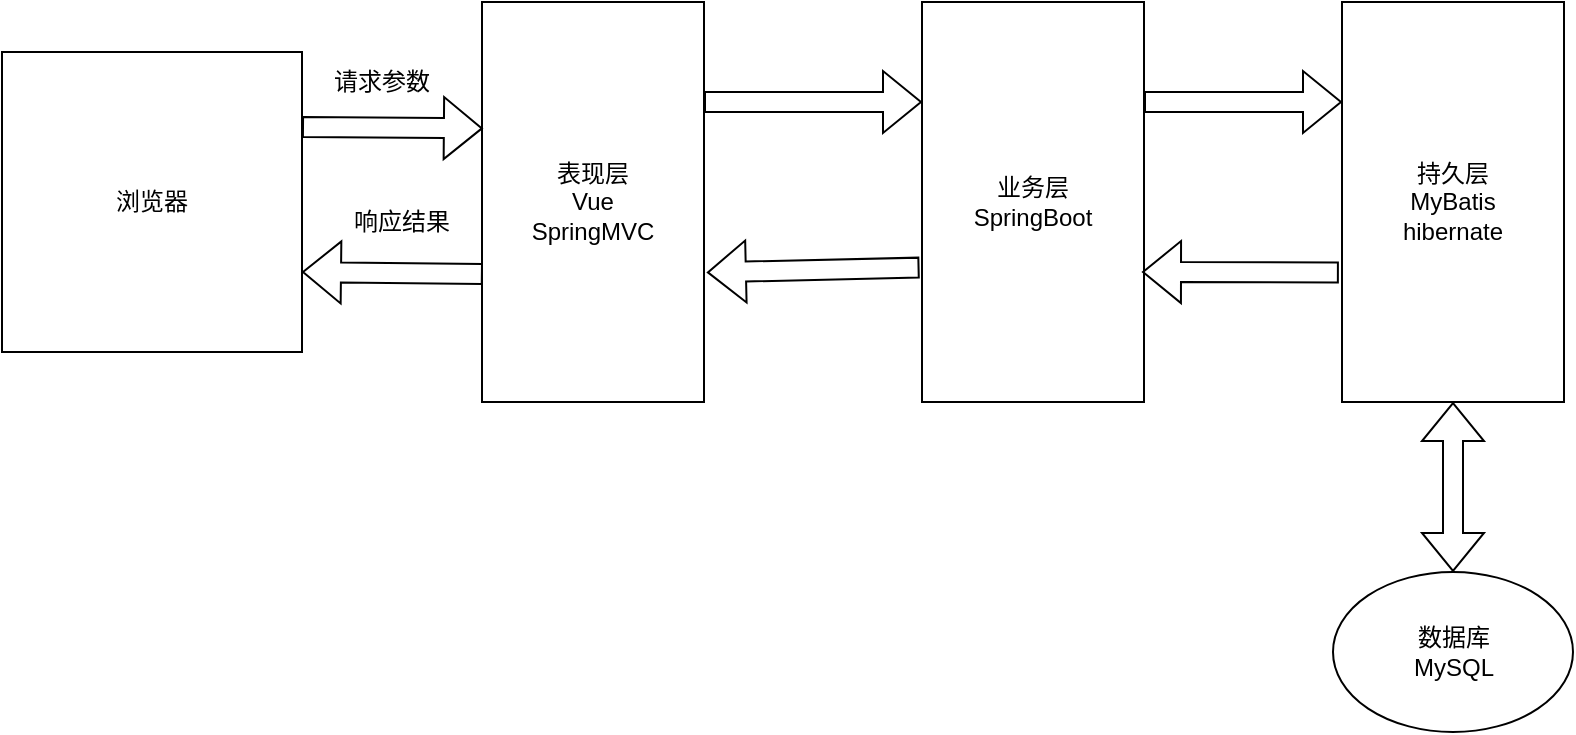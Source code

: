 <mxfile version="21.1.4" type="github">
  <diagram name="第 1 页" id="arrKVLUzVJwDXivWpGa7">
    <mxGraphModel dx="1050" dy="581" grid="1" gridSize="10" guides="1" tooltips="1" connect="1" arrows="1" fold="1" page="1" pageScale="1" pageWidth="827" pageHeight="1169" math="0" shadow="0">
      <root>
        <mxCell id="0" />
        <mxCell id="1" parent="0" />
        <mxCell id="z5_l_EJu9JMnmipSMwNF-2" value="浏览器" style="whiteSpace=wrap;html=1;aspect=fixed;" vertex="1" parent="1">
          <mxGeometry x="20" y="210" width="150" height="150" as="geometry" />
        </mxCell>
        <mxCell id="z5_l_EJu9JMnmipSMwNF-3" value="表现层&lt;br&gt;Vue&lt;br&gt;SpringMVC" style="whiteSpace=wrap;html=1;" vertex="1" parent="1">
          <mxGeometry x="260" y="185" width="111" height="200" as="geometry" />
        </mxCell>
        <mxCell id="z5_l_EJu9JMnmipSMwNF-4" value="业务层&lt;br&gt;SpringBoot" style="whiteSpace=wrap;html=1;" vertex="1" parent="1">
          <mxGeometry x="480" y="185" width="111" height="200" as="geometry" />
        </mxCell>
        <mxCell id="z5_l_EJu9JMnmipSMwNF-5" value="持久层&lt;br&gt;MyBatis&lt;br&gt;hibernate" style="whiteSpace=wrap;html=1;" vertex="1" parent="1">
          <mxGeometry x="690" y="185" width="111" height="200" as="geometry" />
        </mxCell>
        <mxCell id="z5_l_EJu9JMnmipSMwNF-6" value="数据库&lt;br&gt;MySQL" style="ellipse;whiteSpace=wrap;html=1;" vertex="1" parent="1">
          <mxGeometry x="685.5" y="470" width="120" height="80" as="geometry" />
        </mxCell>
        <mxCell id="z5_l_EJu9JMnmipSMwNF-8" value="" style="shape=flexArrow;endArrow=classic;html=1;rounded=0;exitX=1;exitY=0.25;exitDx=0;exitDy=0;entryX=0.004;entryY=0.316;entryDx=0;entryDy=0;entryPerimeter=0;" edge="1" parent="1" source="z5_l_EJu9JMnmipSMwNF-2" target="z5_l_EJu9JMnmipSMwNF-3">
          <mxGeometry width="50" height="50" relative="1" as="geometry">
            <mxPoint x="190" y="240" as="sourcePoint" />
            <mxPoint x="260" y="240" as="targetPoint" />
          </mxGeometry>
        </mxCell>
        <mxCell id="z5_l_EJu9JMnmipSMwNF-10" value="" style="shape=flexArrow;endArrow=classic;html=1;rounded=0;exitX=1;exitY=0.25;exitDx=0;exitDy=0;entryX=0;entryY=0.25;entryDx=0;entryDy=0;" edge="1" parent="1" source="z5_l_EJu9JMnmipSMwNF-3" target="z5_l_EJu9JMnmipSMwNF-4">
          <mxGeometry width="50" height="50" relative="1" as="geometry">
            <mxPoint x="380" y="250" as="sourcePoint" />
            <mxPoint x="470" y="250" as="targetPoint" />
          </mxGeometry>
        </mxCell>
        <mxCell id="z5_l_EJu9JMnmipSMwNF-11" value="" style="shape=flexArrow;endArrow=classic;html=1;rounded=0;exitX=1;exitY=0.25;exitDx=0;exitDy=0;entryX=0;entryY=0.25;entryDx=0;entryDy=0;" edge="1" parent="1" source="z5_l_EJu9JMnmipSMwNF-4" target="z5_l_EJu9JMnmipSMwNF-5">
          <mxGeometry width="50" height="50" relative="1" as="geometry">
            <mxPoint x="595.5" y="250" as="sourcePoint" />
            <mxPoint x="685.5" y="250" as="targetPoint" />
          </mxGeometry>
        </mxCell>
        <mxCell id="z5_l_EJu9JMnmipSMwNF-12" value="" style="shape=flexArrow;endArrow=classic;html=1;rounded=0;exitX=0.004;exitY=0.68;exitDx=0;exitDy=0;exitPerimeter=0;" edge="1" parent="1" source="z5_l_EJu9JMnmipSMwNF-3">
          <mxGeometry width="50" height="50" relative="1" as="geometry">
            <mxPoint x="250" y="320" as="sourcePoint" />
            <mxPoint x="170" y="320" as="targetPoint" />
          </mxGeometry>
        </mxCell>
        <mxCell id="z5_l_EJu9JMnmipSMwNF-14" value="" style="shape=flexArrow;endArrow=classic;html=1;rounded=0;exitX=-0.011;exitY=0.664;exitDx=0;exitDy=0;exitPerimeter=0;entryX=1.013;entryY=0.676;entryDx=0;entryDy=0;entryPerimeter=0;" edge="1" parent="1" source="z5_l_EJu9JMnmipSMwNF-4" target="z5_l_EJu9JMnmipSMwNF-3">
          <mxGeometry width="50" height="50" relative="1" as="geometry">
            <mxPoint x="470" y="321" as="sourcePoint" />
            <mxPoint x="380" y="320" as="targetPoint" />
          </mxGeometry>
        </mxCell>
        <mxCell id="z5_l_EJu9JMnmipSMwNF-15" value="" style="shape=flexArrow;endArrow=classic;html=1;rounded=0;exitX=-0.014;exitY=0.676;exitDx=0;exitDy=0;exitPerimeter=0;" edge="1" parent="1" source="z5_l_EJu9JMnmipSMwNF-5">
          <mxGeometry width="50" height="50" relative="1" as="geometry">
            <mxPoint x="685.5" y="321" as="sourcePoint" />
            <mxPoint x="590" y="320" as="targetPoint" />
          </mxGeometry>
        </mxCell>
        <mxCell id="z5_l_EJu9JMnmipSMwNF-16" value="" style="shape=flexArrow;endArrow=classic;startArrow=classic;html=1;rounded=0;entryX=0.5;entryY=1;entryDx=0;entryDy=0;exitX=0.5;exitY=0;exitDx=0;exitDy=0;" edge="1" parent="1" source="z5_l_EJu9JMnmipSMwNF-6" target="z5_l_EJu9JMnmipSMwNF-5">
          <mxGeometry width="100" height="100" relative="1" as="geometry">
            <mxPoint x="730" y="500" as="sourcePoint" />
            <mxPoint x="730" y="400" as="targetPoint" />
          </mxGeometry>
        </mxCell>
        <mxCell id="z5_l_EJu9JMnmipSMwNF-17" value="请求参数" style="text;html=1;strokeColor=none;fillColor=none;align=center;verticalAlign=middle;whiteSpace=wrap;rounded=0;" vertex="1" parent="1">
          <mxGeometry x="180" y="210" width="60" height="30" as="geometry" />
        </mxCell>
        <mxCell id="z5_l_EJu9JMnmipSMwNF-18" value="响应结果" style="text;html=1;strokeColor=none;fillColor=none;align=center;verticalAlign=middle;whiteSpace=wrap;rounded=0;" vertex="1" parent="1">
          <mxGeometry x="190" y="280" width="60" height="30" as="geometry" />
        </mxCell>
      </root>
    </mxGraphModel>
  </diagram>
</mxfile>
